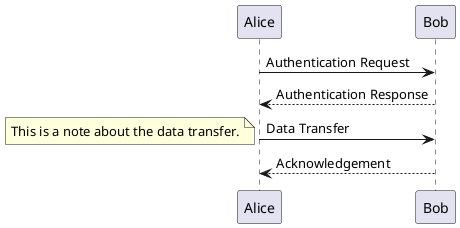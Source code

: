(function (Prism) {
	var variable = /\$\w+|%[a-z]+%/;



	@startuml
Alice -> Bob: Authentication Request
Bob --> Alice: Authentication Response

Alice -> Bob: Data Transfer
note left: This is a note about the data transfer.

Bob --> Alice: Acknowledgement
@enduml

		'keyword': [
			{
				pattern: /^([ \t]*)(?:abstract\s+class|end\s+(?:box|fork|group|merge|note|ref|split|title)|(?:fork|split)(?:\s+again)?|activate|actor|agent|alt|annotation|artifact|autoactivate|autonumber|backward|binary|boundary|box|break|caption|card|case|circle|class|clock|cloud|collections|component|concise|control|create|critical|database|deactivate|destroy|detach|diamond|else|elseif|end|end[hr]note|endif|endswitch|endwhile|entity|enum|file|folder|footer|frame|group|[hr]?note|header|hexagon|hide|if|interface|label|legend|loop|map|namespace|network|newpage|node|nwdiag|object|opt|package|page|par|participant|person|queue|rectangle|ref|remove|repeat|restore|return|robust|scale|set|show|skinparam|stack|start|state|stop|storage|switch|title|together|usecase|usecase\/|while)(?=\s|$)/m,
				lookbehind: true,
				greedy: true
			},
			/\b(?:elseif|equals|not|while)(?=\s*\()/,
			/\b(?:as|is|then)\b/
		],

		'divider': {
			pattern: /^==.+==$/m,
			greedy: true,
			alias: 'important'
		},

		'time': {
			pattern: /@(?:\d+(?:[:/]\d+){2}|[+-]?\d+|:[a-z]\w*(?:[+-]\d+)?)\b/i,
			greedy: true,
			alias: 'number'
		},

		'color': {
			pattern: /#(?:[a-z_]+|[a-fA-F0-9]+)\b/,
			alias: 'symbol'
		},
		'variable': variable,

		'punctuation': /[:,;()[\]{}]|\.{3}/
	};

	Prism.languages['plant-uml'].arrow.inside.expression.inside = Prism.languages['plant-uml'];

	Prism.languages['plantuml'] = Prism.languages['plant-uml'];

}(Prism));
